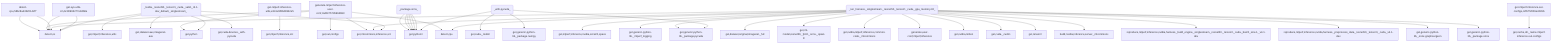 graph TD
    app-mlperf-inference,d775cac873ee4231_(_nvidia,_resnet50,_tensorrt,_cuda,_valid,_r4.1-dev_default,_singlestream_) --> detect,os
    get-sys-utils-cm,bc90993277e84b8e --> detect,os
    app-mlperf-inference,d775cac873ee4231_(_nvidia,_resnet50,_tensorrt,_cuda,_valid,_r4.1-dev_default,_singlestream_) --> get,python
    app-mlperf-inference,d775cac873ee4231_(_nvidia,_resnet50,_tensorrt,_cuda,_valid,_r4.1-dev_default,_singlestream_) --> get,mlcommons,inference,src
    get-mlperf-inference-utils,e341e5f86d8342e5 --> get,mlperf,inference,src
    app-mlperf-inference,d775cac873ee4231_(_nvidia,_resnet50,_tensorrt,_cuda,_valid,_r4.1-dev_default,_singlestream_) --> get,mlperf,inference,utils
    app-mlperf-inference,d775cac873ee4231_(_nvidia,_resnet50,_tensorrt,_cuda,_valid,_r4.1-dev_default,_singlestream_) --> get,dataset-aux,imagenet-aux
    get-cuda-devices,7a3ede4d3558427a_(_with-pycuda_) --> get,cuda,_toolkit
    get-cuda-devices,7a3ede4d3558427a_(_with-pycuda_) --> get,python3
    get-generic-python-lib,94b62a682bc44791_(_package.pycuda_) --> get,python3
    get-cuda-devices,7a3ede4d3558427a_(_with-pycuda_) --> get,generic-python-lib,_package.pycuda
    get-generic-python-lib,94b62a682bc44791_(_package.numpy_) --> get,python3
    get-cuda-devices,7a3ede4d3558427a_(_with-pycuda_) --> get,generic-python-lib,_package.numpy
    app-mlperf-inference,d775cac873ee4231_(_nvidia,_resnet50,_tensorrt,_cuda,_valid,_r4.1-dev_default,_singlestream_) --> get,cuda-devices,_with-pycuda
    app-mlperf-inference-nvidia,bc3b17fb430f4732_(_run_harness,_singlestream,_resnet50,_tensorrt,_cuda,_gpu_memory.32_) --> detect,os
    detect-cpu,586c8a43320142f7 --> detect,os
    app-mlperf-inference-nvidia,bc3b17fb430f4732_(_run_harness,_singlestream,_resnet50,_tensorrt,_cuda,_gpu_memory.32_) --> detect,cpu
    get-sys-utils-cm,bc90993277e84b8e --> detect,os
    app-mlperf-inference-nvidia,bc3b17fb430f4732_(_run_harness,_singlestream,_resnet50,_tensorrt,_cuda,_gpu_memory.32_) --> get,mlperf,inference,nvidia,scratch,space
    get-generic-python-lib,94b62a682bc44791_(_mlperf_logging_) --> get,python3
    app-mlperf-inference-nvidia,bc3b17fb430f4732_(_run_harness,_singlestream,_resnet50,_tensorrt,_cuda,_gpu_memory.32_) --> get,generic-python-lib,_mlperf_logging
    app-mlperf-inference-nvidia,bc3b17fb430f4732_(_run_harness,_singlestream,_resnet50,_tensorrt,_cuda,_gpu_memory.32_) --> get,dataset,original,imagenet,_full
    app-mlperf-inference-nvidia,bc3b17fb430f4732_(_run_harness,_singlestream,_resnet50,_tensorrt,_cuda,_gpu_memory.32_) --> get,ml-model,resnet50,_fp32,_onnx,_opset-8
    app-mlperf-inference-nvidia,bc3b17fb430f4732_(_run_harness,_singlestream,_resnet50,_tensorrt,_cuda,_gpu_memory.32_) --> get,mlcommons,inference,src
    app-mlperf-inference-nvidia,bc3b17fb430f4732_(_run_harness,_singlestream,_resnet50,_tensorrt,_cuda,_gpu_memory.32_) --> get,nvidia,mlperf,inference,common-code,_mlcommons
    generate-mlperf-inference-user-conf,3af4475745964b93 --> detect,os
    detect-cpu,586c8a43320142f7 --> detect,os
    generate-mlperf-inference-user-conf,3af4475745964b93 --> detect,cpu
    generate-mlperf-inference-user-conf,3af4475745964b93 --> get,python
    generate-mlperf-inference-user-conf,3af4475745964b93 --> get,mlcommons,inference,src
    get-mlperf-inference-sut-configs,c2fbf72009e2445b --> get,cache,dir,_name.mlperf-inference-sut-configs
    generate-mlperf-inference-user-conf,3af4475745964b93 --> get,sut,configs
    app-mlperf-inference-nvidia,bc3b17fb430f4732_(_run_harness,_singlestream,_resnet50,_tensorrt,_cuda,_gpu_memory.32_) --> generate,user-conf,mlperf,inference
    get-generic-python-lib,94b62a682bc44791_(_package.pycuda_) --> get,python3
    app-mlperf-inference-nvidia,bc3b17fb430f4732_(_run_harness,_singlestream,_resnet50,_tensorrt,_cuda,_gpu_memory.32_) --> get,generic-python-lib,_package.pycuda
    app-mlperf-inference-nvidia,bc3b17fb430f4732_(_run_harness,_singlestream,_resnet50,_tensorrt,_cuda,_gpu_memory.32_) --> get,nvidia,mitten
    app-mlperf-inference-nvidia,bc3b17fb430f4732_(_run_harness,_singlestream,_resnet50,_tensorrt,_cuda,_gpu_memory.32_) --> get,cuda,_cudnn
    app-mlperf-inference-nvidia,bc3b17fb430f4732_(_run_harness,_singlestream,_resnet50,_tensorrt,_cuda,_gpu_memory.32_) --> get,tensorrt
    app-mlperf-inference-nvidia,bc3b17fb430f4732_(_run_harness,_singlestream,_resnet50,_tensorrt,_cuda,_gpu_memory.32_) --> build,nvidia,inference,server,_mlcommons
    app-mlperf-inference-nvidia,bc3b17fb430f4732_(_run_harness,_singlestream,_resnet50,_tensorrt,_cuda,_gpu_memory.32_) --> reproduce,mlperf,inference,nvidia,harness,_build_engine,_singlestream,_resnet50,_tensorrt,_cuda,_batch_size.1,_v4.1-dev
    app-mlperf-inference-nvidia,bc3b17fb430f4732_(_run_harness,_singlestream,_resnet50,_tensorrt,_cuda,_gpu_memory.32_) --> reproduce,mlperf,inference,nvidia,harness,_preprocess_data,_resnet50,_tensorrt,_cuda,_v4.1-dev
    get-generic-python-lib,94b62a682bc44791_(_onnx-graphsurgeon_) --> get,python3
    app-mlperf-inference-nvidia,bc3b17fb430f4732_(_run_harness,_singlestream,_resnet50,_tensorrt,_cuda,_gpu_memory.32_) --> get,generic-python-lib,_onnx-graphsurgeon
    get-generic-python-lib,94b62a682bc44791_(_package.onnx_) --> get,python3
    app-mlperf-inference-nvidia,bc3b17fb430f4732_(_run_harness,_singlestream,_resnet50,_tensorrt,_cuda,_gpu_memory.32_) --> get,generic-python-lib,_package.onnx